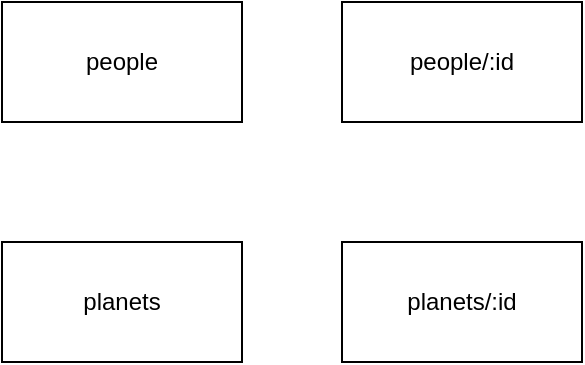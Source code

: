 <mxfile version="15.4.0" type="device"><diagram id="gPbpfyA_ajGr9CFWhTev" name="Page-1"><mxGraphModel dx="1102" dy="641" grid="1" gridSize="10" guides="1" tooltips="1" connect="1" arrows="1" fold="1" page="1" pageScale="1" pageWidth="850" pageHeight="1100" math="0" shadow="0"><root><mxCell id="0"/><mxCell id="1" parent="0"/><mxCell id="53VZhxCcLYZdDyPi9tF1-1" value="people" style="rounded=0;whiteSpace=wrap;html=1;" vertex="1" parent="1"><mxGeometry x="150" y="80" width="120" height="60" as="geometry"/></mxCell><mxCell id="53VZhxCcLYZdDyPi9tF1-2" value="planets" style="rounded=0;whiteSpace=wrap;html=1;" vertex="1" parent="1"><mxGeometry x="150" y="200" width="120" height="60" as="geometry"/></mxCell><mxCell id="53VZhxCcLYZdDyPi9tF1-3" value="people/:id" style="rounded=0;whiteSpace=wrap;html=1;" vertex="1" parent="1"><mxGeometry x="320" y="80" width="120" height="60" as="geometry"/></mxCell><mxCell id="53VZhxCcLYZdDyPi9tF1-4" value="planets/:id" style="rounded=0;whiteSpace=wrap;html=1;" vertex="1" parent="1"><mxGeometry x="320" y="200" width="120" height="60" as="geometry"/></mxCell></root></mxGraphModel></diagram></mxfile>